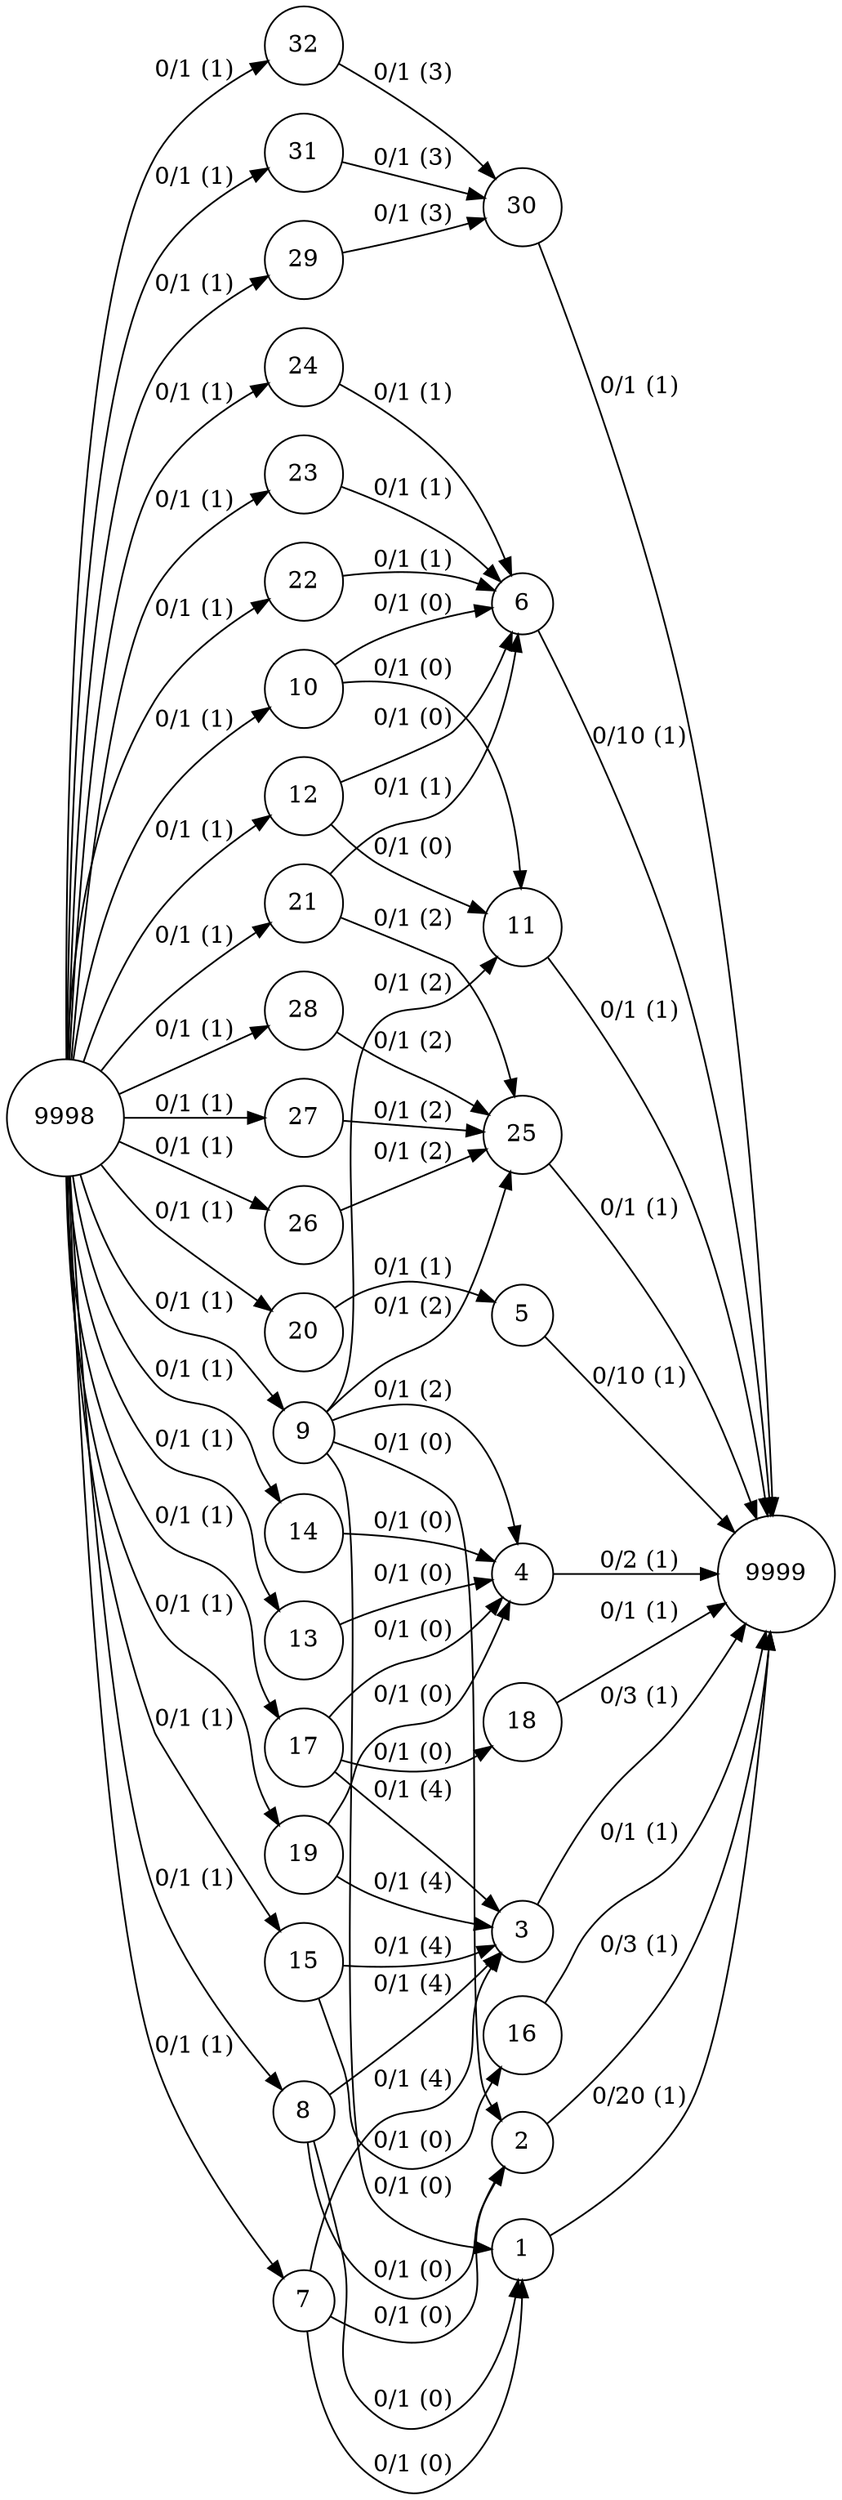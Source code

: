 digraph finite_state_machine {
	rankdir=LR;
	node [shape = circle];
	32 -> 30 [ label = "0/1 (3)" ];
	9998 -> 32 [ label = "0/1 (1)" ];
	9998 -> 31 [ label = "0/1 (1)" ];
	9998 -> 29 [ label = "0/1 (1)" ];
	9998 -> 24 [ label = "0/1 (1)" ];
	9998 -> 23 [ label = "0/1 (1)" ];
	9998 -> 22 [ label = "0/1 (1)" ];
	9998 -> 21 [ label = "0/1 (1)" ];
	9998 -> 20 [ label = "0/1 (1)" ];
	9998 -> 17 [ label = "0/1 (1)" ];
	9998 -> 19 [ label = "0/1 (1)" ];
	9998 -> 15 [ label = "0/1 (1)" ];
	9998 -> 14 [ label = "0/1 (1)" ];
	9998 -> 13 [ label = "0/1 (1)" ];
	9998 -> 12 [ label = "0/1 (1)" ];
	9998 -> 10 [ label = "0/1 (1)" ];
	9998 -> 9 [ label = "0/1 (1)" ];
	9998 -> 8 [ label = "0/1 (1)" ];
	9998 -> 7 [ label = "0/1 (1)" ];
	9998 -> 28 [ label = "0/1 (1)" ];
	9998 -> 27 [ label = "0/1 (1)" ];
	9998 -> 26 [ label = "0/1 (1)" ];
	31 -> 30 [ label = "0/1 (3)" ];
	29 -> 30 [ label = "0/1 (3)" ];
	24 -> 6 [ label = "0/1 (1)" ];
	23 -> 6 [ label = "0/1 (1)" ];
	22 -> 6 [ label = "0/1 (1)" ];
	21 -> 25 [ label = "0/1 (2)" ];
	21 -> 6 [ label = "0/1 (1)" ];
	20 -> 5 [ label = "0/1 (1)" ];
	17 -> 4 [ label = "0/1 (0)" ];
	17 -> 3 [ label = "0/1 (4)" ];
	17 -> 18 [ label = "0/1 (0)" ];
	19 -> 3 [ label = "0/1 (4)" ];
	19 -> 4 [ label = "0/1 (0)" ];
	15 -> 3 [ label = "0/1 (4)" ];
	15 -> 16 [ label = "0/1 (0)" ];
	14 -> 4 [ label = "0/1 (0)" ];
	13 -> 4 [ label = "0/1 (0)" ];
	12 -> 6 [ label = "0/1 (0)" ];
	12 -> 11 [ label = "0/1 (0)" ];
	10 -> 6 [ label = "0/1 (0)" ];
	10 -> 11 [ label = "0/1 (0)" ];
	9 -> 25 [ label = "0/1 (2)" ];
	9 -> 11 [ label = "0/1 (2)" ];
	9 -> 4 [ label = "0/1 (2)" ];
	9 -> 2 [ label = "0/1 (0)" ];
	9 -> 1 [ label = "0/1 (0)" ];
	8 -> 3 [ label = "0/1 (4)" ];
	8 -> 2 [ label = "0/1 (0)" ];
	8 -> 1 [ label = "0/1 (0)" ];
	7 -> 3 [ label = "0/1 (4)" ];
	7 -> 2 [ label = "0/1 (0)" ];
	7 -> 1 [ label = "0/1 (0)" ];
	30 -> 9999 [ label = "0/1 (1)" ];
	25 -> 9999 [ label = "0/1 (1)" ];
	28 -> 25 [ label = "0/1 (2)" ];
	27 -> 25 [ label = "0/1 (2)" ];
	26 -> 25 [ label = "0/1 (2)" ];
	18 -> 9999 [ label = "0/1 (1)" ];
	16 -> 9999 [ label = "0/1 (1)" ];
	11 -> 9999 [ label = "0/1 (1)" ];
	6 -> 9999 [ label = "0/10 (1)" ];
	5 -> 9999 [ label = "0/10 (1)" ];
	4 -> 9999 [ label = "0/2 (1)" ];
	3 -> 9999 [ label = "0/3 (1)" ];
	2 -> 9999 [ label = "0/3 (1)" ];
	1 -> 9999 [ label = "0/20 (1)" ];
}
